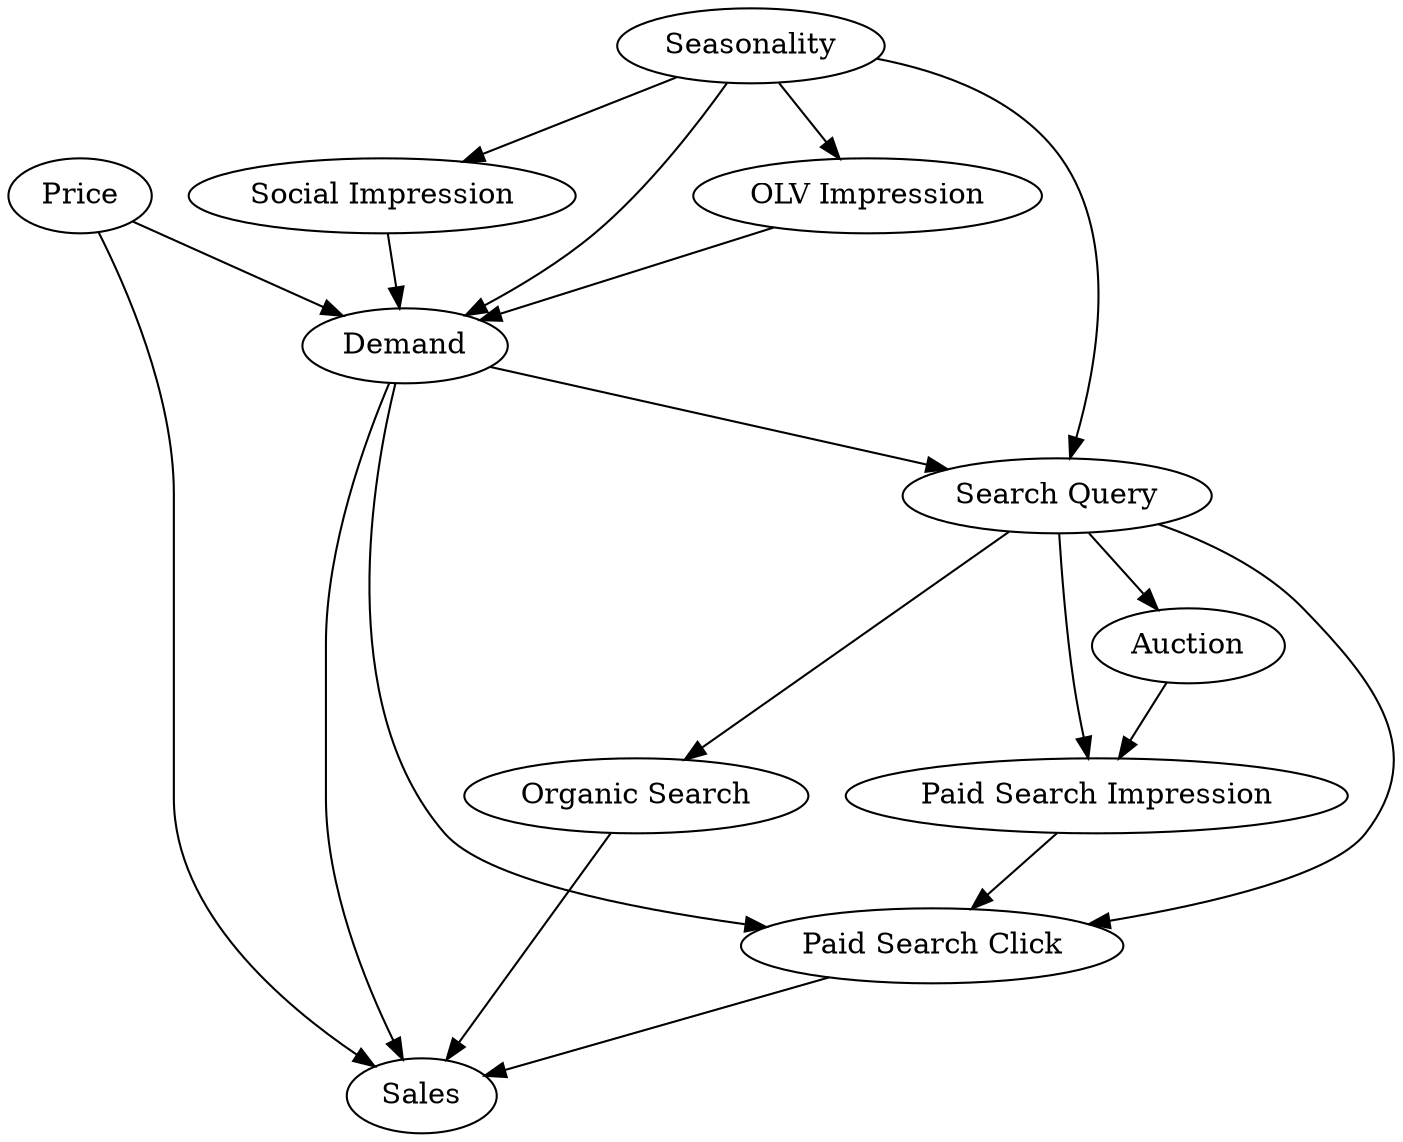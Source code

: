 digraph "Paid Media on Sales" {
  //layout=sfdp;
  splines=spline;
  overlap=false;
  start=1;
  //Exposure
  "Paid Search Impression";
  //Outcome
  Sales;
  //Adjusted
  Price, "Search Query";
  //Un-Observed
  "OLV Impression", "Social Impression"; 
  "Paid Search Click", "Organic Search";
  //Un-Observable
  Seasonality, Demand, Auction;
  Seasonality -> "OLV Impression";
  "OLV Impression" -> Demand;
  Seasonality -> Demand;
  Seasonality -> "Social Impression";
  "Social Impression" -> Demand;
  "Search Query" -> Auction;
  "Search Query" -> "Paid Search Impression";
  Auction -> "Paid Search Impression";
  Demand -> "Search Query";
  Seasonality -> "Search Query";
  "Paid Search Impression" -> "Paid Search Click";
  Demand -> "Paid Search Click";
  "Search Query" -> "Paid Search Click";
  "Search Query" -> "Organic Search";
  "Organic Search" -> Sales;
  Demand -> Sales;
  "Paid Search Click" -> Sales;
  Price -> Demand;
  Price -> Sales;
}